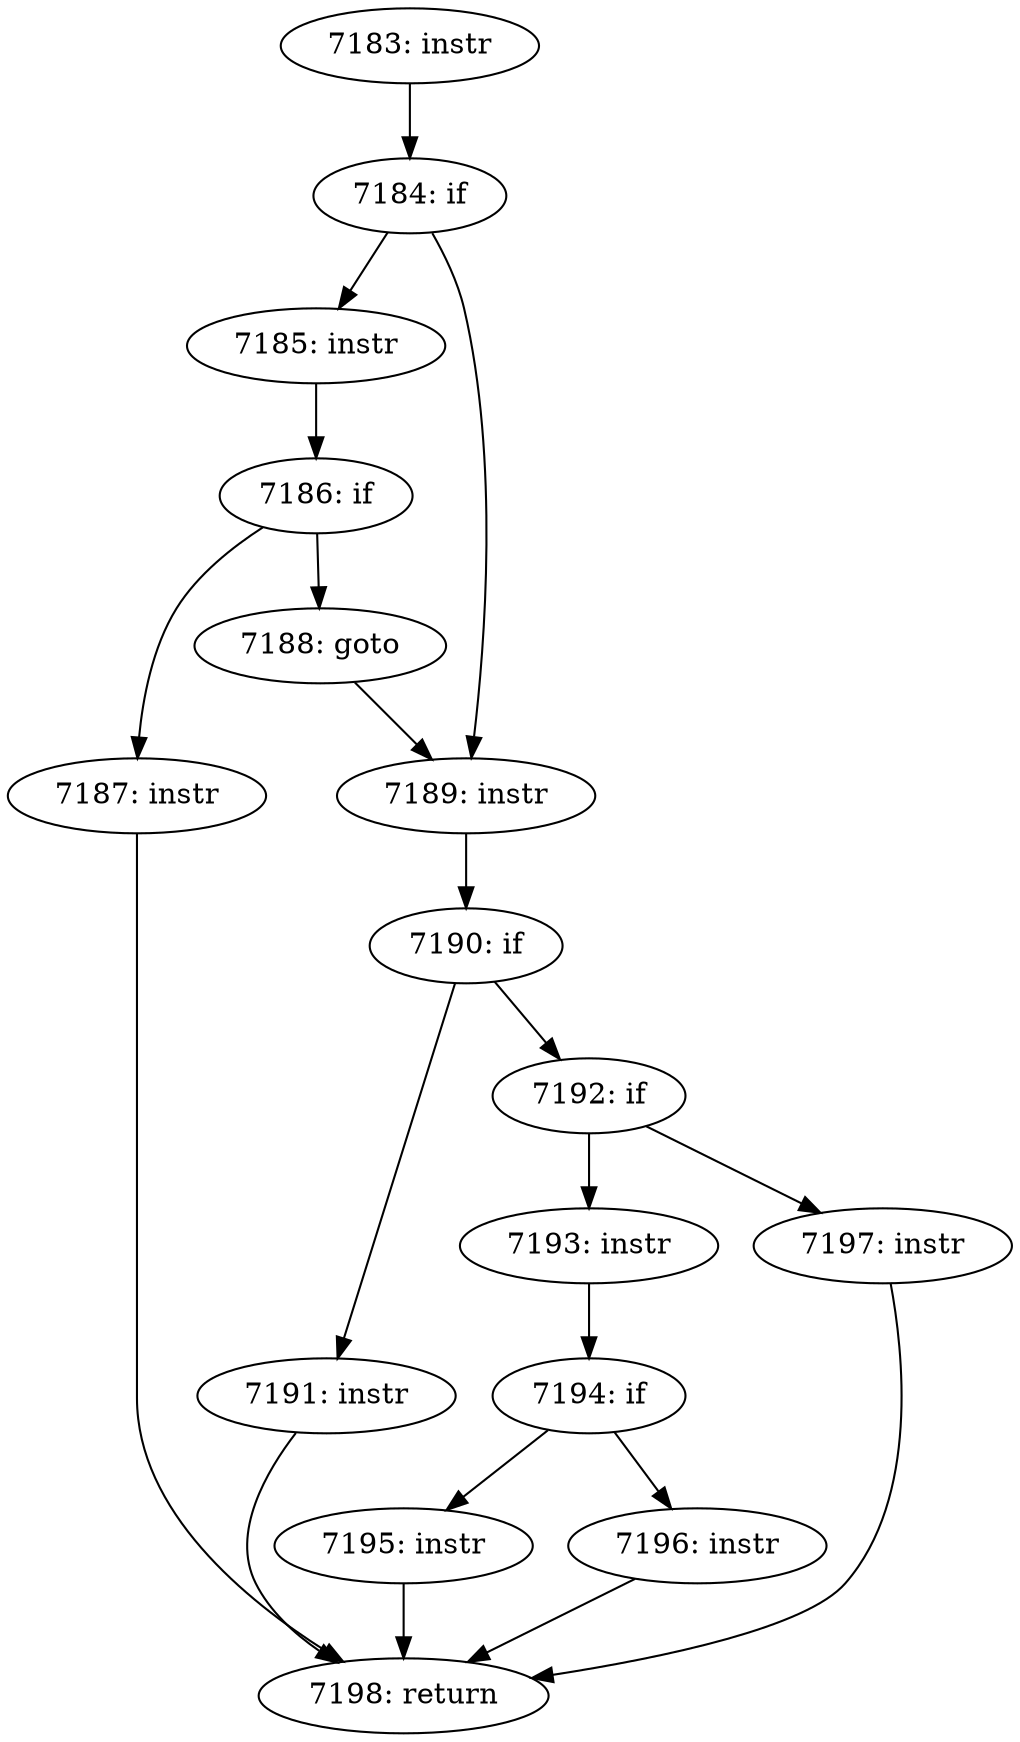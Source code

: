digraph CFG___tcp_ack_snd_check {
7183 [label="7183: instr"]
	7183 -> 7184
7184 [label="7184: if"]
	7184 -> 7185
	7184 -> 7189
7185 [label="7185: instr"]
	7185 -> 7186
7186 [label="7186: if"]
	7186 -> 7187
	7186 -> 7188
7187 [label="7187: instr"]
	7187 -> 7198
7188 [label="7188: goto"]
	7188 -> 7189
7189 [label="7189: instr"]
	7189 -> 7190
7190 [label="7190: if"]
	7190 -> 7191
	7190 -> 7192
7191 [label="7191: instr"]
	7191 -> 7198
7192 [label="7192: if"]
	7192 -> 7193
	7192 -> 7197
7193 [label="7193: instr"]
	7193 -> 7194
7194 [label="7194: if"]
	7194 -> 7195
	7194 -> 7196
7195 [label="7195: instr"]
	7195 -> 7198
7196 [label="7196: instr"]
	7196 -> 7198
7197 [label="7197: instr"]
	7197 -> 7198
7198 [label="7198: return"]
	
}
